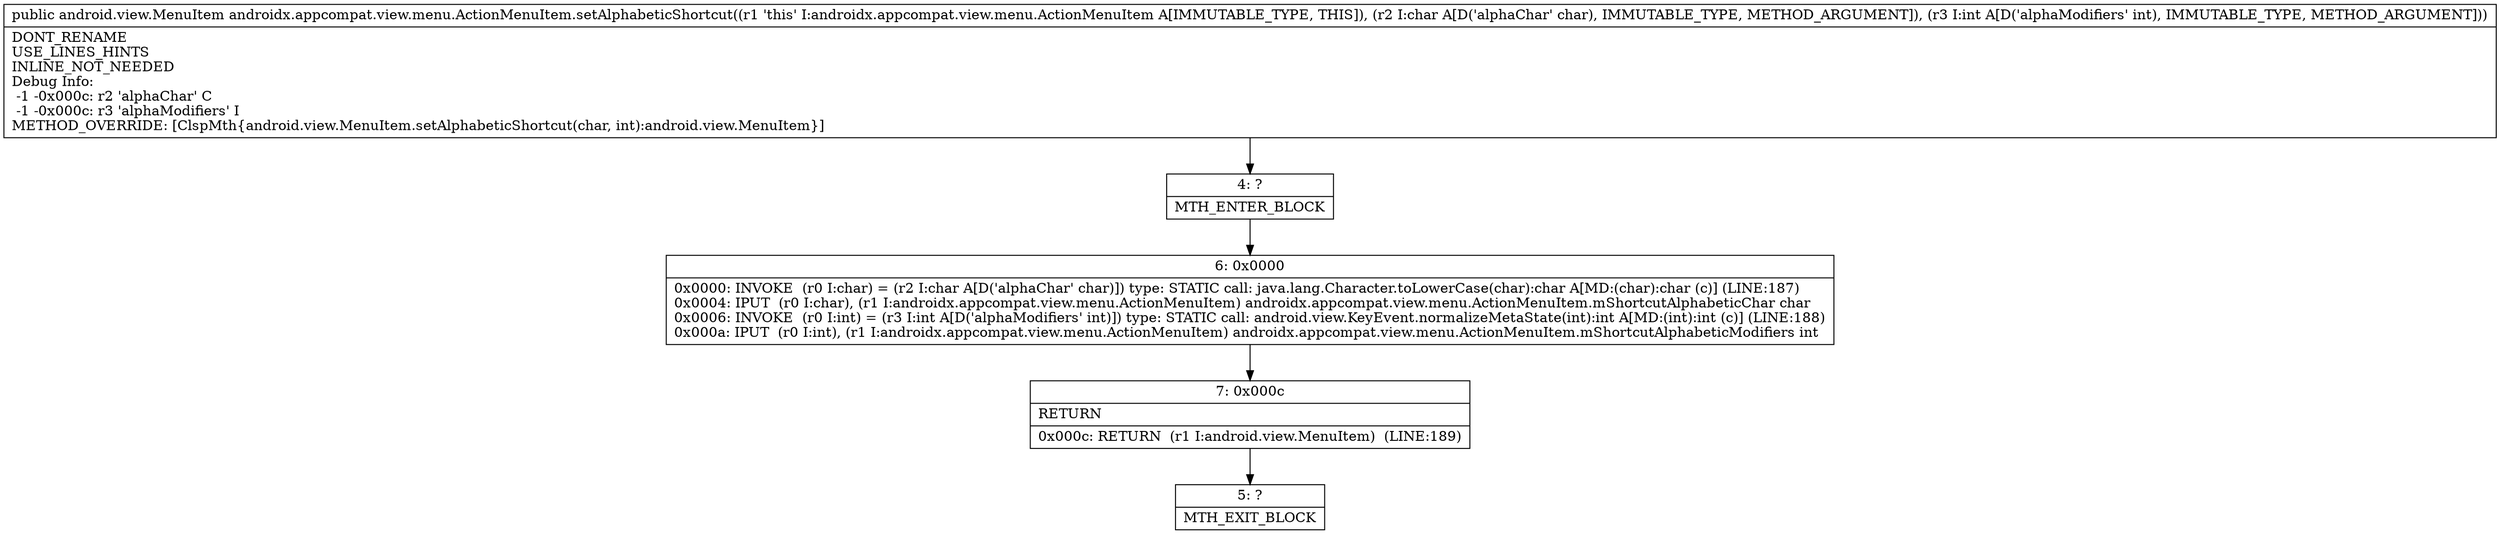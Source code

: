 digraph "CFG forandroidx.appcompat.view.menu.ActionMenuItem.setAlphabeticShortcut(CI)Landroid\/view\/MenuItem;" {
Node_4 [shape=record,label="{4\:\ ?|MTH_ENTER_BLOCK\l}"];
Node_6 [shape=record,label="{6\:\ 0x0000|0x0000: INVOKE  (r0 I:char) = (r2 I:char A[D('alphaChar' char)]) type: STATIC call: java.lang.Character.toLowerCase(char):char A[MD:(char):char (c)] (LINE:187)\l0x0004: IPUT  (r0 I:char), (r1 I:androidx.appcompat.view.menu.ActionMenuItem) androidx.appcompat.view.menu.ActionMenuItem.mShortcutAlphabeticChar char \l0x0006: INVOKE  (r0 I:int) = (r3 I:int A[D('alphaModifiers' int)]) type: STATIC call: android.view.KeyEvent.normalizeMetaState(int):int A[MD:(int):int (c)] (LINE:188)\l0x000a: IPUT  (r0 I:int), (r1 I:androidx.appcompat.view.menu.ActionMenuItem) androidx.appcompat.view.menu.ActionMenuItem.mShortcutAlphabeticModifiers int \l}"];
Node_7 [shape=record,label="{7\:\ 0x000c|RETURN\l|0x000c: RETURN  (r1 I:android.view.MenuItem)  (LINE:189)\l}"];
Node_5 [shape=record,label="{5\:\ ?|MTH_EXIT_BLOCK\l}"];
MethodNode[shape=record,label="{public android.view.MenuItem androidx.appcompat.view.menu.ActionMenuItem.setAlphabeticShortcut((r1 'this' I:androidx.appcompat.view.menu.ActionMenuItem A[IMMUTABLE_TYPE, THIS]), (r2 I:char A[D('alphaChar' char), IMMUTABLE_TYPE, METHOD_ARGUMENT]), (r3 I:int A[D('alphaModifiers' int), IMMUTABLE_TYPE, METHOD_ARGUMENT]))  | DONT_RENAME\lUSE_LINES_HINTS\lINLINE_NOT_NEEDED\lDebug Info:\l  \-1 \-0x000c: r2 'alphaChar' C\l  \-1 \-0x000c: r3 'alphaModifiers' I\lMETHOD_OVERRIDE: [ClspMth\{android.view.MenuItem.setAlphabeticShortcut(char, int):android.view.MenuItem\}]\l}"];
MethodNode -> Node_4;Node_4 -> Node_6;
Node_6 -> Node_7;
Node_7 -> Node_5;
}

